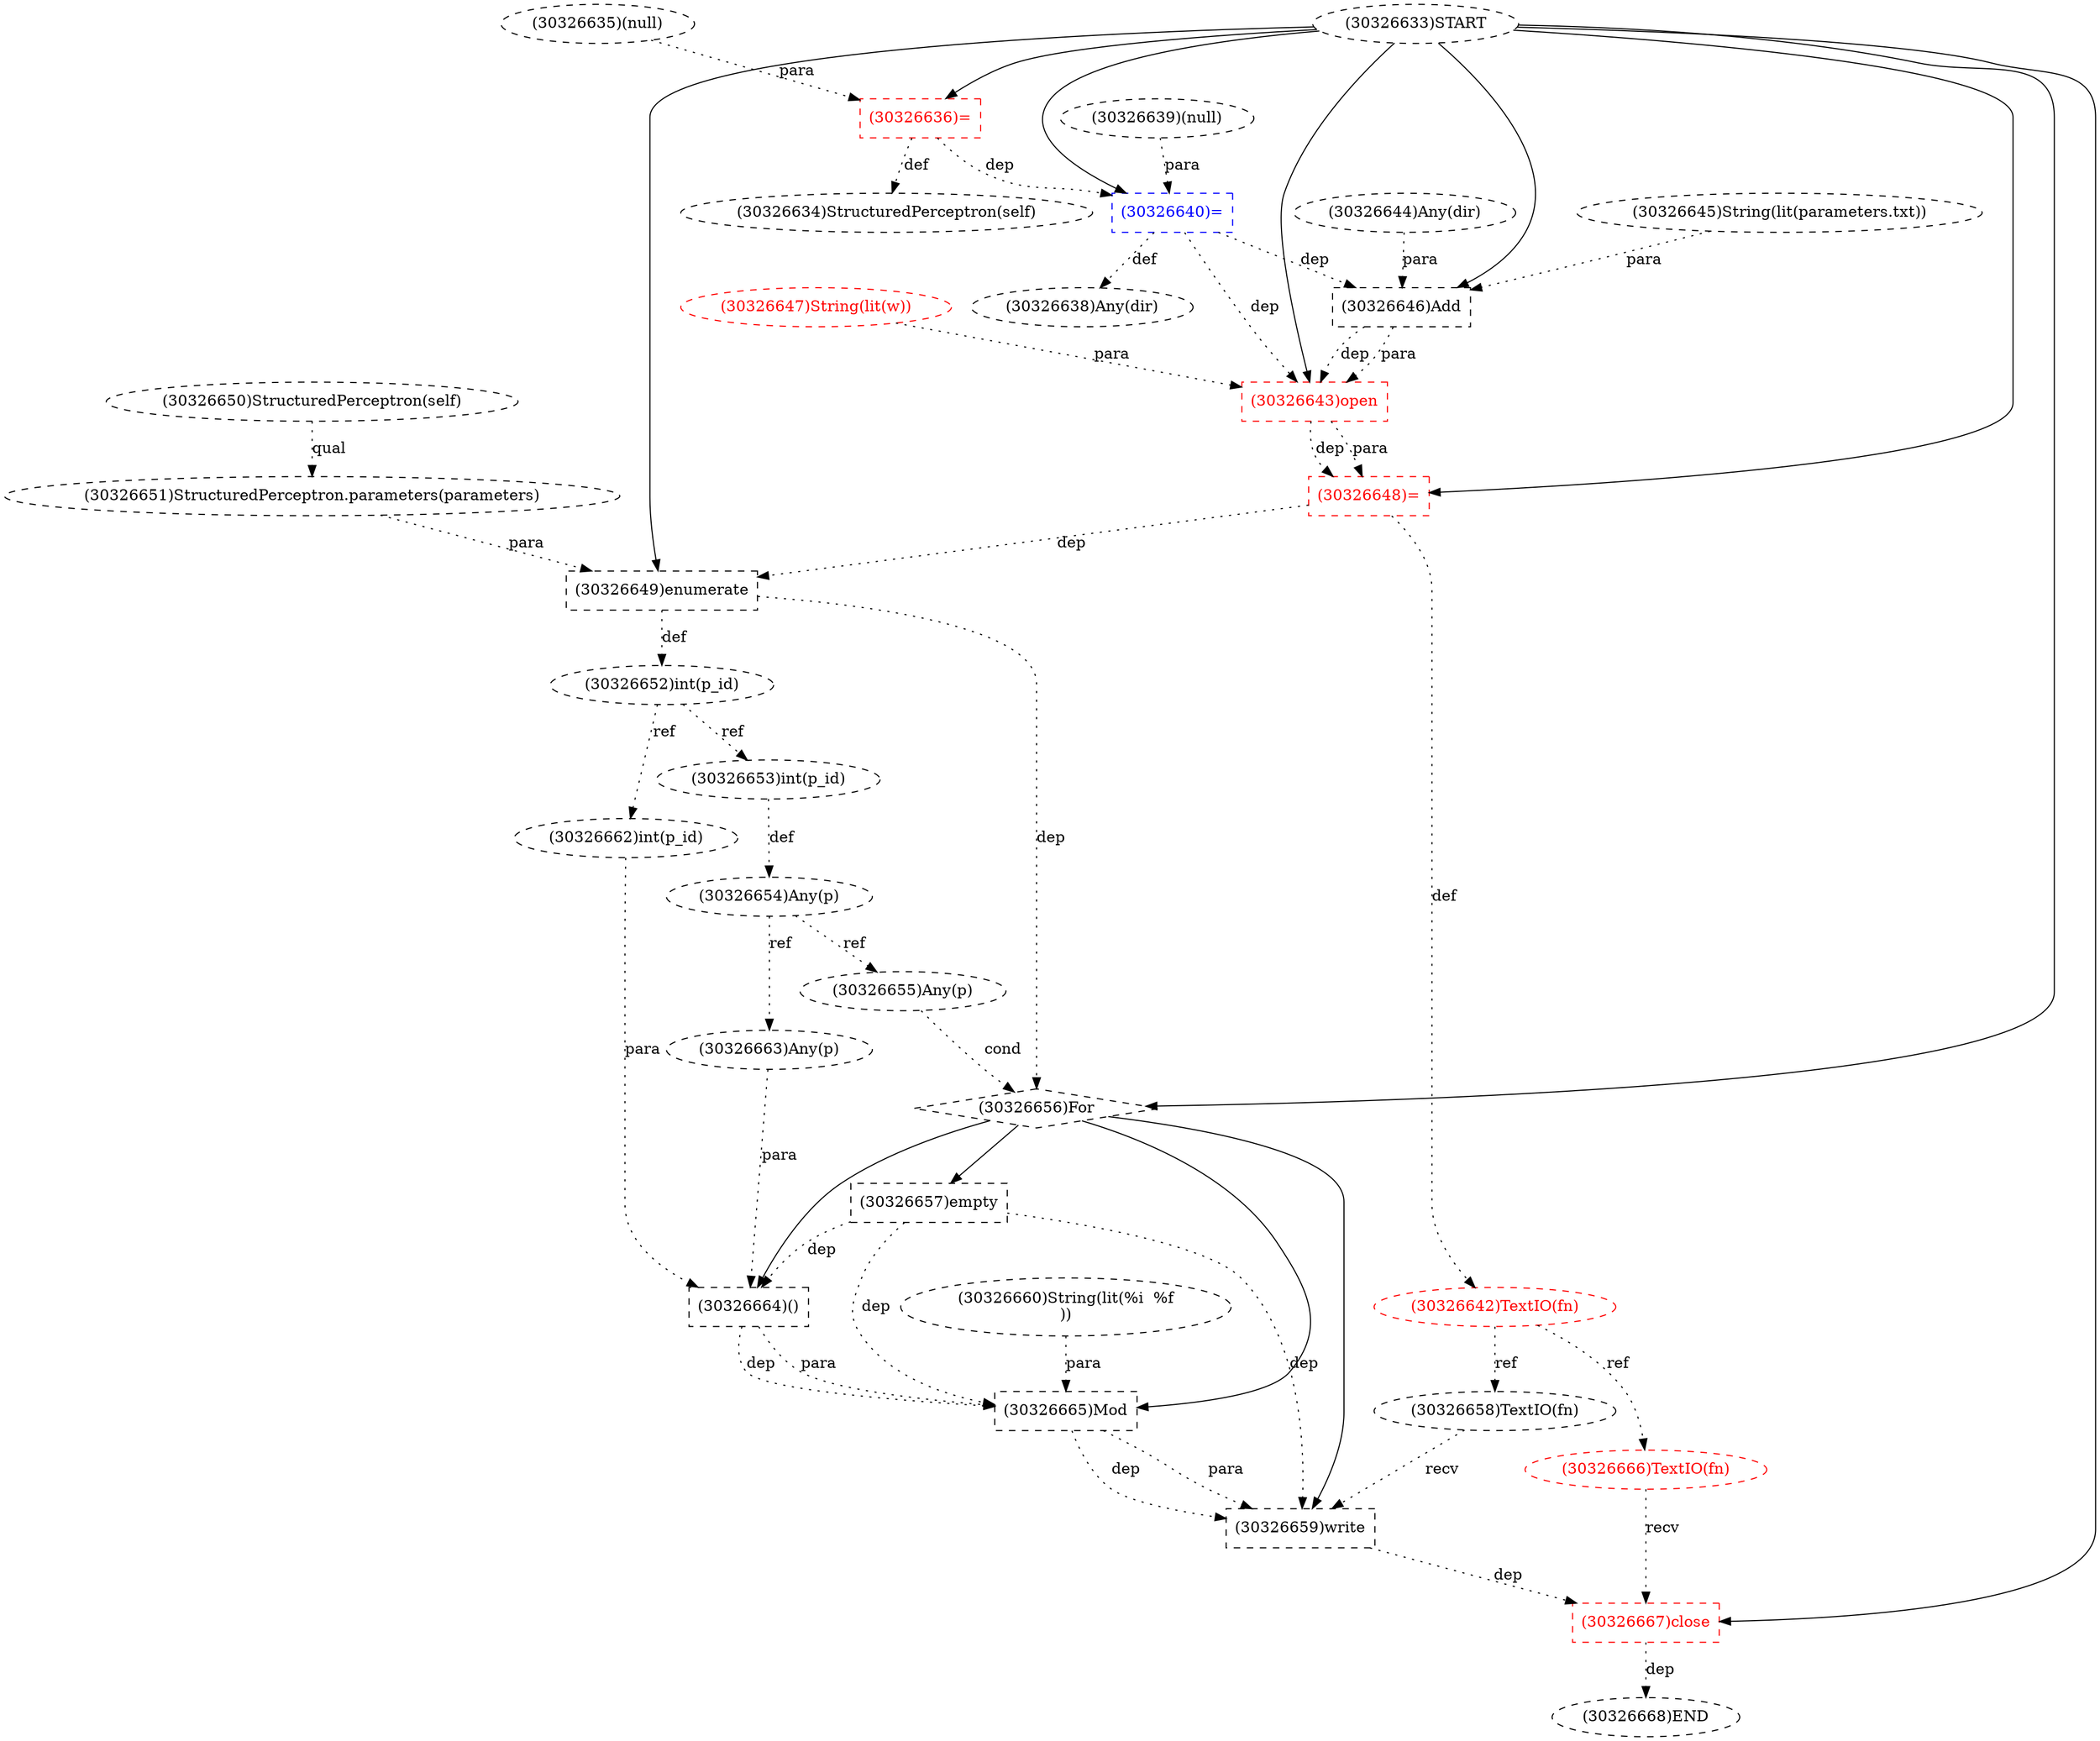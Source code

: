 digraph G {
1 [label="(30326639)(null)" shape=ellipse style=dashed]
2 [label="(30326651)StructuredPerceptron.parameters(parameters)" shape=ellipse style=dashed]
3 [label="(30326649)enumerate" shape=box style=dashed]
4 [label="(30326640)=" shape=box style=dashed color=blue fontcolor=blue]
5 [label="(30326664)()" shape=box style=dashed]
6 [label="(30326666)TextIO(fn)" shape=ellipse style=dashed color=red fontcolor=red]
7 [label="(30326648)=" shape=box style=dashed color=red fontcolor=red]
8 [label="(30326659)write" shape=box style=dashed]
9 [label="(30326662)int(p_id)" shape=ellipse style=dashed]
10 [label="(30326663)Any(p)" shape=ellipse style=dashed]
11 [label="(30326665)Mod" shape=box style=dashed]
12 [label="(30326652)int(p_id)" shape=ellipse style=dashed]
13 [label="(30326658)TextIO(fn)" shape=ellipse style=dashed]
14 [label="(30326650)StructuredPerceptron(self)" shape=ellipse style=dashed]
15 [label="(30326655)Any(p)" shape=ellipse style=dashed]
16 [label="(30326647)String(lit(w))" shape=ellipse style=dashed color=red fontcolor=red]
17 [label="(30326645)String(lit(parameters.txt))" shape=ellipse style=dashed]
18 [label="(30326634)StructuredPerceptron(self)" shape=ellipse style=dashed]
19 [label="(30326644)Any(dir)" shape=ellipse style=dashed]
20 [label="(30326638)Any(dir)" shape=ellipse style=dashed]
21 [label="(30326660)String(lit(%i	%f
))" shape=ellipse style=dashed]
22 [label="(30326654)Any(p)" shape=ellipse style=dashed]
23 [label="(30326636)=" shape=box style=dashed color=red fontcolor=red]
24 [label="(30326642)TextIO(fn)" shape=ellipse style=dashed color=red fontcolor=red]
25 [label="(30326653)int(p_id)" shape=ellipse style=dashed]
26 [label="(30326643)open" shape=box style=dashed color=red fontcolor=red]
27 [label="(30326646)Add" shape=box style=dashed]
28 [label="(30326635)(null)" shape=ellipse style=dashed]
29 [label="(30326633)START" style=dashed]
30 [label="(30326667)close" shape=box style=dashed color=red fontcolor=red]
31 [label="(30326657)empty" shape=box style=dashed]
32 [label="(30326656)For" shape=diamond style=dashed]
33 [label="(30326668)END" style=dashed]
14 -> 2 [label="qual" style=dotted];
29 -> 3 [label="" style=solid];
2 -> 3 [label="para" style=dotted];
7 -> 3 [label="dep" style=dotted];
29 -> 4 [label="" style=solid];
1 -> 4 [label="para" style=dotted];
23 -> 4 [label="dep" style=dotted];
32 -> 5 [label="" style=solid];
9 -> 5 [label="para" style=dotted];
10 -> 5 [label="para" style=dotted];
31 -> 5 [label="dep" style=dotted];
24 -> 6 [label="ref" style=dotted];
29 -> 7 [label="" style=solid];
26 -> 7 [label="dep" style=dotted];
26 -> 7 [label="para" style=dotted];
32 -> 8 [label="" style=solid];
13 -> 8 [label="recv" style=dotted];
11 -> 8 [label="dep" style=dotted];
11 -> 8 [label="para" style=dotted];
31 -> 8 [label="dep" style=dotted];
12 -> 9 [label="ref" style=dotted];
22 -> 10 [label="ref" style=dotted];
32 -> 11 [label="" style=solid];
21 -> 11 [label="para" style=dotted];
5 -> 11 [label="dep" style=dotted];
5 -> 11 [label="para" style=dotted];
31 -> 11 [label="dep" style=dotted];
3 -> 12 [label="def" style=dotted];
24 -> 13 [label="ref" style=dotted];
22 -> 15 [label="ref" style=dotted];
23 -> 18 [label="def" style=dotted];
4 -> 20 [label="def" style=dotted];
25 -> 22 [label="def" style=dotted];
29 -> 23 [label="" style=solid];
28 -> 23 [label="para" style=dotted];
7 -> 24 [label="def" style=dotted];
12 -> 25 [label="ref" style=dotted];
29 -> 26 [label="" style=solid];
27 -> 26 [label="dep" style=dotted];
27 -> 26 [label="para" style=dotted];
16 -> 26 [label="para" style=dotted];
4 -> 26 [label="dep" style=dotted];
29 -> 27 [label="" style=solid];
19 -> 27 [label="para" style=dotted];
17 -> 27 [label="para" style=dotted];
4 -> 27 [label="dep" style=dotted];
29 -> 30 [label="" style=solid];
6 -> 30 [label="recv" style=dotted];
8 -> 30 [label="dep" style=dotted];
32 -> 31 [label="" style=solid];
29 -> 32 [label="" style=solid];
3 -> 32 [label="dep" style=dotted];
15 -> 32 [label="cond" style=dotted];
30 -> 33 [label="dep" style=dotted];
}
